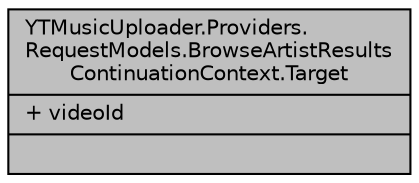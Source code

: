 digraph "YTMusicUploader.Providers.RequestModels.BrowseArtistResultsContinuationContext.Target"
{
 // LATEX_PDF_SIZE
  edge [fontname="Helvetica",fontsize="10",labelfontname="Helvetica",labelfontsize="10"];
  node [fontname="Helvetica",fontsize="10",shape=record];
  Node1 [label="{YTMusicUploader.Providers.\lRequestModels.BrowseArtistResults\lContinuationContext.Target\n|+ videoId\l|}",height=0.2,width=0.4,color="black", fillcolor="grey75", style="filled", fontcolor="black",tooltip=" "];
}
